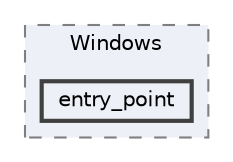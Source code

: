 digraph "editor/Platform/Windows/entry_point"
{
 // LATEX_PDF_SIZE
  bgcolor="transparent";
  edge [fontname=Helvetica,fontsize=10,labelfontname=Helvetica,labelfontsize=10];
  node [fontname=Helvetica,fontsize=10,shape=box,height=0.2,width=0.4];
  compound=true
  subgraph clusterdir_8045014c9fbfdcdcf61b9cde67264d19 {
    graph [ bgcolor="#edf0f7", pencolor="grey50", label="Windows", fontname=Helvetica,fontsize=10 style="filled,dashed", URL="dir_8045014c9fbfdcdcf61b9cde67264d19.html",tooltip=""]
  dir_8df8ade29a0131d3b51b0072deec1a99 [label="entry_point", fillcolor="#edf0f7", color="grey25", style="filled,bold", URL="dir_8df8ade29a0131d3b51b0072deec1a99.html",tooltip=""];
  }
}

